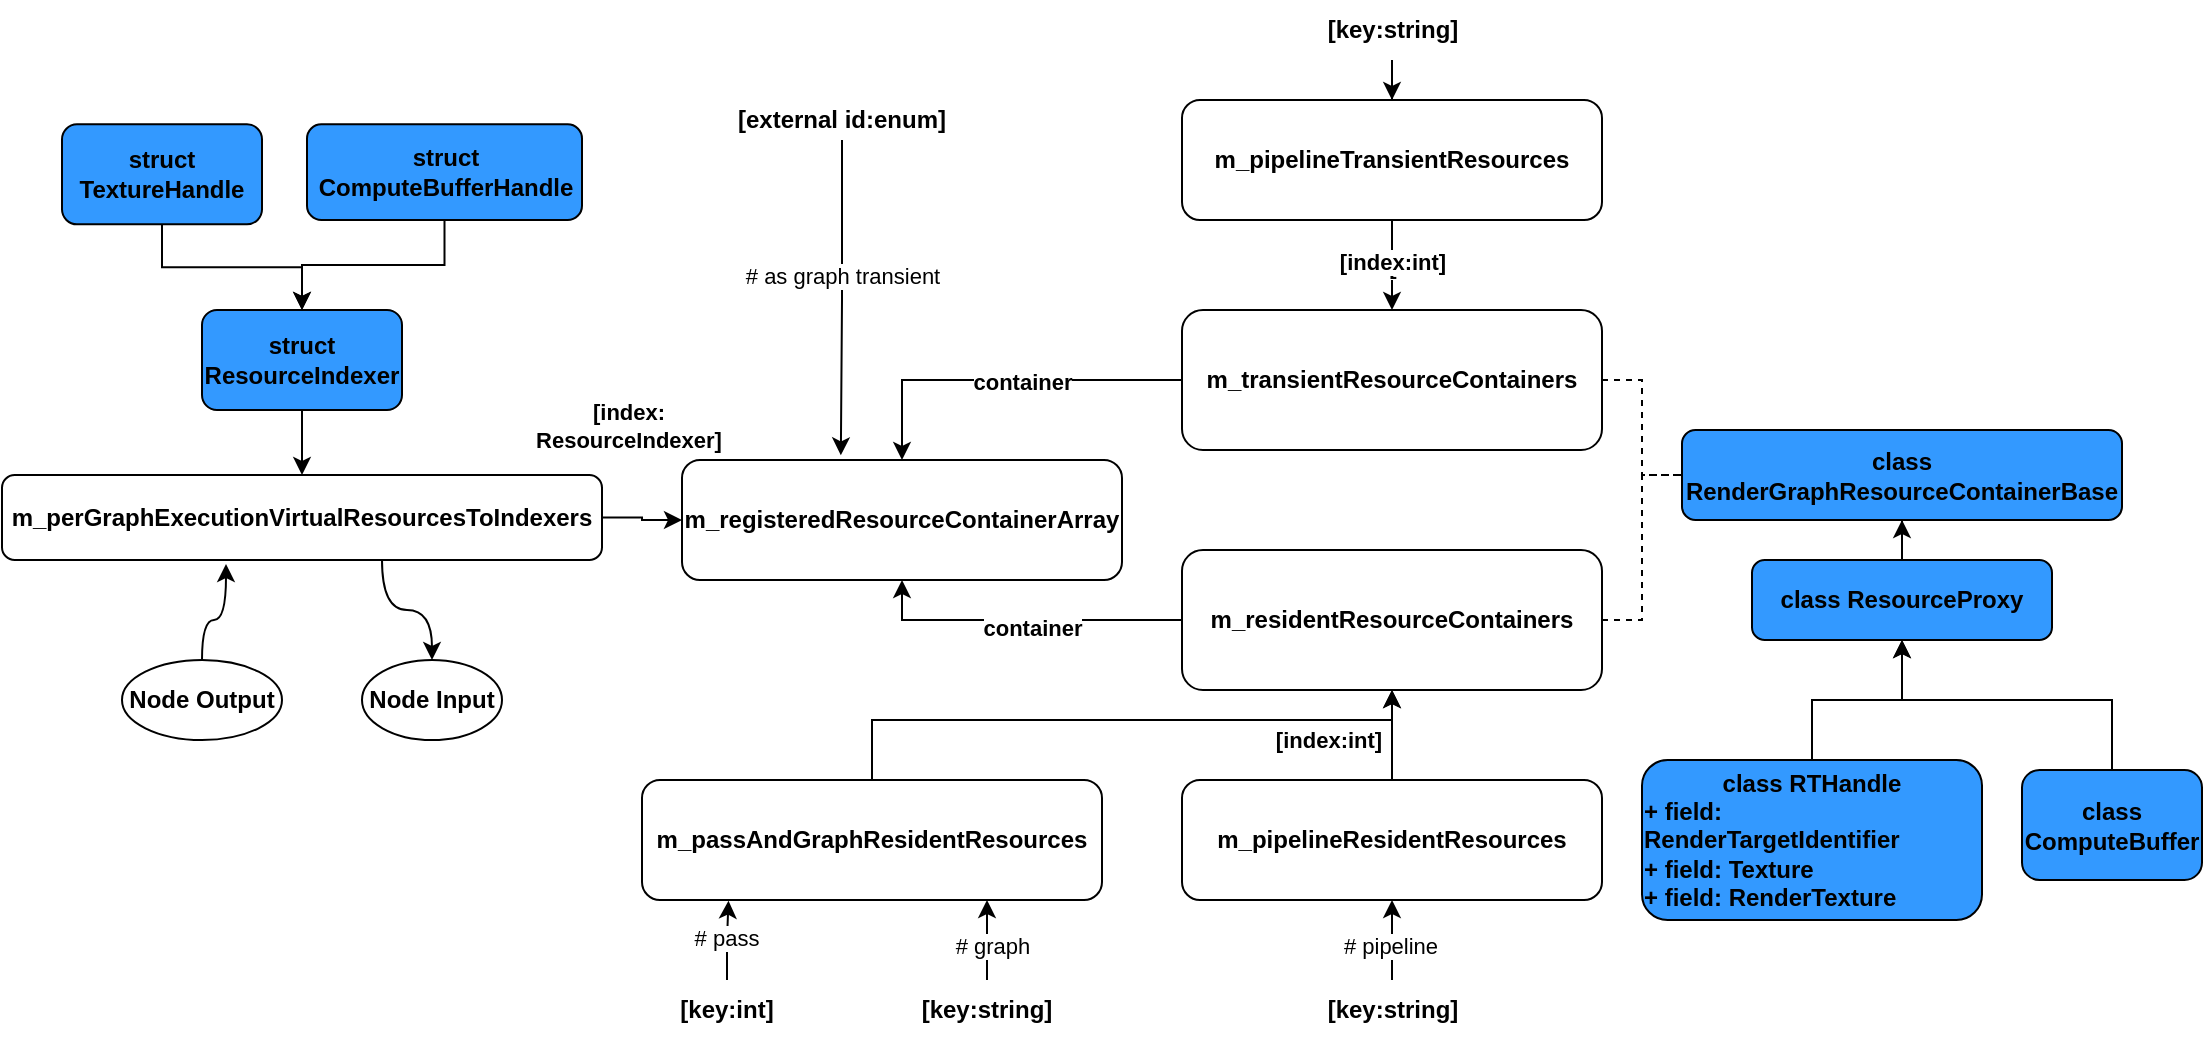 <mxfile version="24.8.3">
  <diagram name="第 1 页" id="qXyWtnpy06NKacPrnchH">
    <mxGraphModel dx="1588" dy="493" grid="1" gridSize="10" guides="1" tooltips="1" connect="1" arrows="1" fold="1" page="0" pageScale="1" pageWidth="827" pageHeight="1169" math="0" shadow="0">
      <root>
        <mxCell id="0" />
        <mxCell id="1" parent="0" />
        <mxCell id="BufYAGHe7bM5gr6QDqCF-9" value="[" style="edgeStyle=orthogonalEdgeStyle;rounded=0;orthogonalLoop=1;jettySize=auto;html=1;entryX=0.5;entryY=0;entryDx=0;entryDy=0;fontStyle=1" parent="1" source="BufYAGHe7bM5gr6QDqCF-1" target="BufYAGHe7bM5gr6QDqCF-3" edge="1">
          <mxGeometry relative="1" as="geometry" />
        </mxCell>
        <mxCell id="BufYAGHe7bM5gr6QDqCF-15" value="[index:int]" style="edgeLabel;html=1;align=center;verticalAlign=middle;resizable=0;points=[];fontStyle=1" parent="BufYAGHe7bM5gr6QDqCF-9" vertex="1" connectable="0">
          <mxGeometry x="-0.088" relative="1" as="geometry">
            <mxPoint as="offset" />
          </mxGeometry>
        </mxCell>
        <mxCell id="BufYAGHe7bM5gr6QDqCF-1" value="m_pipelineTransientResources" style="rounded=1;whiteSpace=wrap;html=1;fontStyle=1" parent="1" vertex="1">
          <mxGeometry x="260" y="170" width="210" height="60" as="geometry" />
        </mxCell>
        <mxCell id="BufYAGHe7bM5gr6QDqCF-10" style="edgeStyle=orthogonalEdgeStyle;rounded=0;orthogonalLoop=1;jettySize=auto;html=1;fontStyle=1" parent="1" source="BufYAGHe7bM5gr6QDqCF-2" target="BufYAGHe7bM5gr6QDqCF-4" edge="1">
          <mxGeometry relative="1" as="geometry" />
        </mxCell>
        <mxCell id="BufYAGHe7bM5gr6QDqCF-16" value="[index:int]" style="edgeLabel;html=1;align=center;verticalAlign=middle;resizable=0;points=[];fontStyle=1" parent="BufYAGHe7bM5gr6QDqCF-10" vertex="1" connectable="0">
          <mxGeometry x="-0.032" y="-1" relative="1" as="geometry">
            <mxPoint x="-33" y="2" as="offset" />
          </mxGeometry>
        </mxCell>
        <mxCell id="BufYAGHe7bM5gr6QDqCF-2" value="m_pipelineResidentResources" style="rounded=1;whiteSpace=wrap;html=1;fontStyle=1" parent="1" vertex="1">
          <mxGeometry x="260" y="510" width="210" height="60" as="geometry" />
        </mxCell>
        <mxCell id="BufYAGHe7bM5gr6QDqCF-7" style="edgeStyle=orthogonalEdgeStyle;rounded=0;orthogonalLoop=1;jettySize=auto;html=1;entryX=0.5;entryY=0;entryDx=0;entryDy=0;fontStyle=1" parent="1" source="BufYAGHe7bM5gr6QDqCF-3" target="BufYAGHe7bM5gr6QDqCF-5" edge="1">
          <mxGeometry relative="1" as="geometry" />
        </mxCell>
        <mxCell id="BufYAGHe7bM5gr6QDqCF-17" value="container" style="edgeLabel;html=1;align=center;verticalAlign=middle;resizable=0;points=[];fontStyle=1" parent="BufYAGHe7bM5gr6QDqCF-7" vertex="1" connectable="0">
          <mxGeometry x="-0.113" y="1" relative="1" as="geometry">
            <mxPoint as="offset" />
          </mxGeometry>
        </mxCell>
        <mxCell id="BufYAGHe7bM5gr6QDqCF-23" style="edgeStyle=orthogonalEdgeStyle;rounded=0;orthogonalLoop=1;jettySize=auto;html=1;strokeColor=default;dashed=1;endArrow=none;endFill=0;entryX=0;entryY=0.5;entryDx=0;entryDy=0;fontStyle=1" parent="1" source="BufYAGHe7bM5gr6QDqCF-3" target="BufYAGHe7bM5gr6QDqCF-24" edge="1">
          <mxGeometry relative="1" as="geometry">
            <mxPoint x="580" y="310" as="targetPoint" />
          </mxGeometry>
        </mxCell>
        <mxCell id="BufYAGHe7bM5gr6QDqCF-3" value="m_transientResourceContainers" style="rounded=1;whiteSpace=wrap;html=1;fontStyle=1" parent="1" vertex="1">
          <mxGeometry x="260" y="275" width="210" height="70" as="geometry" />
        </mxCell>
        <mxCell id="BufYAGHe7bM5gr6QDqCF-8" style="edgeStyle=orthogonalEdgeStyle;rounded=0;orthogonalLoop=1;jettySize=auto;html=1;entryX=0.5;entryY=1;entryDx=0;entryDy=0;fontStyle=1" parent="1" source="BufYAGHe7bM5gr6QDqCF-4" target="BufYAGHe7bM5gr6QDqCF-5" edge="1">
          <mxGeometry relative="1" as="geometry" />
        </mxCell>
        <mxCell id="BufYAGHe7bM5gr6QDqCF-18" value="container" style="edgeLabel;html=1;align=center;verticalAlign=middle;resizable=0;points=[];fontStyle=1" parent="BufYAGHe7bM5gr6QDqCF-8" vertex="1" connectable="0">
          <mxGeometry x="-0.064" y="4" relative="1" as="geometry">
            <mxPoint as="offset" />
          </mxGeometry>
        </mxCell>
        <mxCell id="BufYAGHe7bM5gr6QDqCF-25" style="edgeStyle=orthogonalEdgeStyle;rounded=0;orthogonalLoop=1;jettySize=auto;html=1;entryX=0;entryY=0.5;entryDx=0;entryDy=0;endArrow=none;endFill=0;dashed=1;fontStyle=1" parent="1" source="BufYAGHe7bM5gr6QDqCF-4" target="BufYAGHe7bM5gr6QDqCF-24" edge="1">
          <mxGeometry relative="1" as="geometry" />
        </mxCell>
        <mxCell id="BufYAGHe7bM5gr6QDqCF-4" value="m_residentResourceContainers" style="rounded=1;whiteSpace=wrap;html=1;fontStyle=1" parent="1" vertex="1">
          <mxGeometry x="260" y="395" width="210" height="70" as="geometry" />
        </mxCell>
        <mxCell id="BufYAGHe7bM5gr6QDqCF-5" value="m_registeredResourceContainerArray" style="rounded=1;whiteSpace=wrap;html=1;fontStyle=1" parent="1" vertex="1">
          <mxGeometry x="10" y="350" width="220" height="60" as="geometry" />
        </mxCell>
        <mxCell id="BufYAGHe7bM5gr6QDqCF-12" style="edgeStyle=orthogonalEdgeStyle;rounded=0;orthogonalLoop=1;jettySize=auto;html=1;fontStyle=1" parent="1" source="BufYAGHe7bM5gr6QDqCF-11" target="BufYAGHe7bM5gr6QDqCF-1" edge="1">
          <mxGeometry relative="1" as="geometry" />
        </mxCell>
        <mxCell id="BufYAGHe7bM5gr6QDqCF-11" value="[key:string]" style="text;html=1;align=center;verticalAlign=middle;whiteSpace=wrap;rounded=0;fontStyle=1" parent="1" vertex="1">
          <mxGeometry x="332.5" y="120" width="65" height="30" as="geometry" />
        </mxCell>
        <mxCell id="BufYAGHe7bM5gr6QDqCF-14" style="edgeStyle=orthogonalEdgeStyle;rounded=0;orthogonalLoop=1;jettySize=auto;html=1;fontStyle=1" parent="1" source="BufYAGHe7bM5gr6QDqCF-13" target="BufYAGHe7bM5gr6QDqCF-2" edge="1">
          <mxGeometry relative="1" as="geometry" />
        </mxCell>
        <mxCell id="-g4H8ULdePtvUiD-AYci-40" value="# pipeline" style="edgeLabel;html=1;align=center;verticalAlign=middle;resizable=0;points=[];" vertex="1" connectable="0" parent="BufYAGHe7bM5gr6QDqCF-14">
          <mxGeometry x="-0.153" y="1" relative="1" as="geometry">
            <mxPoint as="offset" />
          </mxGeometry>
        </mxCell>
        <mxCell id="BufYAGHe7bM5gr6QDqCF-13" value="[key:string]" style="text;html=1;align=center;verticalAlign=middle;whiteSpace=wrap;rounded=0;fontStyle=1" parent="1" vertex="1">
          <mxGeometry x="332.5" y="610" width="65" height="30" as="geometry" />
        </mxCell>
        <mxCell id="BufYAGHe7bM5gr6QDqCF-24" value="class RenderGraphResourceContainerBase" style="rounded=1;whiteSpace=wrap;html=1;fontStyle=1;fillColor=#3399FF;" parent="1" vertex="1">
          <mxGeometry x="510" y="335" width="220" height="45" as="geometry" />
        </mxCell>
        <mxCell id="BufYAGHe7bM5gr6QDqCF-31" value="" style="edgeStyle=orthogonalEdgeStyle;rounded=0;orthogonalLoop=1;jettySize=auto;html=1;fontStyle=1" parent="1" source="BufYAGHe7bM5gr6QDqCF-26" target="BufYAGHe7bM5gr6QDqCF-24" edge="1">
          <mxGeometry relative="1" as="geometry" />
        </mxCell>
        <mxCell id="BufYAGHe7bM5gr6QDqCF-26" value="class Resource&lt;span style=&quot;background-color: initial;&quot;&gt;Proxy&lt;/span&gt;" style="rounded=1;whiteSpace=wrap;html=1;arcSize=16;fontStyle=1;fillColor=#3399FF;" parent="1" vertex="1">
          <mxGeometry x="545" y="400" width="150" height="40" as="geometry" />
        </mxCell>
        <mxCell id="BufYAGHe7bM5gr6QDqCF-46" style="edgeStyle=orthogonalEdgeStyle;rounded=0;orthogonalLoop=1;jettySize=auto;html=1;entryX=0.5;entryY=1;entryDx=0;entryDy=0;fontStyle=1" parent="1" source="BufYAGHe7bM5gr6QDqCF-28" target="BufYAGHe7bM5gr6QDqCF-26" edge="1">
          <mxGeometry relative="1" as="geometry">
            <Array as="points">
              <mxPoint x="725" y="470" />
              <mxPoint x="620" y="470" />
            </Array>
          </mxGeometry>
        </mxCell>
        <mxCell id="BufYAGHe7bM5gr6QDqCF-28" value="class&lt;div&gt;ComputeBuffer&lt;/div&gt;" style="rounded=1;whiteSpace=wrap;html=1;arcSize=16;fontStyle=1;fillColor=#3399FF;" parent="1" vertex="1">
          <mxGeometry x="680" y="505" width="90" height="55" as="geometry" />
        </mxCell>
        <mxCell id="BufYAGHe7bM5gr6QDqCF-49" style="edgeStyle=orthogonalEdgeStyle;rounded=0;orthogonalLoop=1;jettySize=auto;html=1;entryX=0.5;entryY=1;entryDx=0;entryDy=0;fontStyle=1" parent="1" source="BufYAGHe7bM5gr6QDqCF-48" target="BufYAGHe7bM5gr6QDqCF-26" edge="1">
          <mxGeometry relative="1" as="geometry" />
        </mxCell>
        <mxCell id="BufYAGHe7bM5gr6QDqCF-48" value="&lt;div&gt;class&amp;nbsp;&lt;span style=&quot;background-color: initial;&quot;&gt;RTHandle&lt;/span&gt;&lt;/div&gt;&lt;span style=&quot;&quot;&gt;&lt;div style=&quot;text-align: left;&quot;&gt;&lt;span style=&quot;background-color: initial;&quot;&gt;+ field: RenderTargetIdentifier&lt;/span&gt;&lt;/div&gt;&lt;/span&gt;&lt;div style=&quot;text-align: left;&quot;&gt;&lt;span style=&quot;&quot;&gt;+ field: Texture&lt;/span&gt;&lt;span style=&quot;text-align: left;&quot;&gt;&lt;br&gt;&lt;/span&gt;&lt;/div&gt;&lt;div style=&quot;text-align: left;&quot;&gt;&lt;span style=&quot;&quot;&gt;+ field: RenderTexture&lt;/span&gt;&lt;span style=&quot;text-align: left;&quot;&gt;&lt;br&gt;&lt;/span&gt;&lt;/div&gt;" style="rounded=1;whiteSpace=wrap;html=1;arcSize=16;fontStyle=1;fillColor=#3399FF;" parent="1" vertex="1">
          <mxGeometry x="490" y="500" width="170" height="80" as="geometry" />
        </mxCell>
        <mxCell id="-g4H8ULdePtvUiD-AYci-14" value="" style="edgeStyle=orthogonalEdgeStyle;rounded=0;orthogonalLoop=1;jettySize=auto;html=1;fontStyle=1" edge="1" parent="1" source="BufYAGHe7bM5gr6QDqCF-50" target="-g4H8ULdePtvUiD-AYci-1">
          <mxGeometry relative="1" as="geometry" />
        </mxCell>
        <mxCell id="BufYAGHe7bM5gr6QDqCF-50" value="struct ResourceIndexer" style="rounded=1;whiteSpace=wrap;html=1;fontStyle=1;fillColor=#3399FF;" parent="1" vertex="1">
          <mxGeometry x="-230" y="275" width="100" height="50" as="geometry" />
        </mxCell>
        <mxCell id="BufYAGHe7bM5gr6QDqCF-54" style="edgeStyle=orthogonalEdgeStyle;rounded=0;orthogonalLoop=1;jettySize=auto;html=1;entryX=0.5;entryY=0;entryDx=0;entryDy=0;fontStyle=1" parent="1" source="BufYAGHe7bM5gr6QDqCF-52" target="BufYAGHe7bM5gr6QDqCF-50" edge="1">
          <mxGeometry relative="1" as="geometry" />
        </mxCell>
        <mxCell id="BufYAGHe7bM5gr6QDqCF-52" value="struct&lt;div&gt;TextureHandle&lt;/div&gt;" style="rounded=1;whiteSpace=wrap;html=1;fontStyle=1;fillColor=#3399FF;" parent="1" vertex="1">
          <mxGeometry x="-300" y="182.18" width="100" height="50" as="geometry" />
        </mxCell>
        <mxCell id="BufYAGHe7bM5gr6QDqCF-55" style="edgeStyle=orthogonalEdgeStyle;rounded=0;orthogonalLoop=1;jettySize=auto;html=1;entryX=0.5;entryY=0;entryDx=0;entryDy=0;fontStyle=1" parent="1" source="BufYAGHe7bM5gr6QDqCF-53" target="BufYAGHe7bM5gr6QDqCF-50" edge="1">
          <mxGeometry relative="1" as="geometry" />
        </mxCell>
        <mxCell id="BufYAGHe7bM5gr6QDqCF-53" value="struct&lt;div&gt;ComputeBufferHandle&lt;/div&gt;" style="rounded=1;whiteSpace=wrap;html=1;fontStyle=1;fillColor=#3399FF;" parent="1" vertex="1">
          <mxGeometry x="-177.5" y="182.18" width="137.5" height="47.82" as="geometry" />
        </mxCell>
        <mxCell id="-g4H8ULdePtvUiD-AYci-12" style="edgeStyle=orthogonalEdgeStyle;rounded=0;orthogonalLoop=1;jettySize=auto;html=1;fontStyle=1" edge="1" parent="1" source="-g4H8ULdePtvUiD-AYci-1" target="BufYAGHe7bM5gr6QDqCF-5">
          <mxGeometry relative="1" as="geometry" />
        </mxCell>
        <mxCell id="-g4H8ULdePtvUiD-AYci-21" style="edgeStyle=orthogonalEdgeStyle;rounded=0;orthogonalLoop=1;jettySize=auto;html=1;entryX=0.5;entryY=0;entryDx=0;entryDy=0;curved=1;" edge="1" parent="1" source="-g4H8ULdePtvUiD-AYci-1" target="-g4H8ULdePtvUiD-AYci-15">
          <mxGeometry relative="1" as="geometry">
            <Array as="points">
              <mxPoint x="-140" y="425" />
              <mxPoint x="-115" y="425" />
            </Array>
          </mxGeometry>
        </mxCell>
        <mxCell id="-g4H8ULdePtvUiD-AYci-1" value="m_perGraphExecutionVirtualResourcesToIndexers" style="rounded=1;whiteSpace=wrap;html=1;fontStyle=1" vertex="1" parent="1">
          <mxGeometry x="-330" y="357.5" width="300" height="42.5" as="geometry" />
        </mxCell>
        <mxCell id="-g4H8ULdePtvUiD-AYci-10" value="[index:&lt;div&gt;ResourceIndexer]&lt;/div&gt;" style="edgeLabel;html=1;align=center;verticalAlign=middle;resizable=0;points=[];fontStyle=1" vertex="1" connectable="0" parent="1">
          <mxGeometry x="-10.003" y="275.002" as="geometry">
            <mxPoint x="-7" y="58" as="offset" />
          </mxGeometry>
        </mxCell>
        <mxCell id="-g4H8ULdePtvUiD-AYci-15" value="Node Input" style="ellipse;whiteSpace=wrap;html=1;fontStyle=1" vertex="1" parent="1">
          <mxGeometry x="-150" y="450" width="70" height="40" as="geometry" />
        </mxCell>
        <mxCell id="-g4H8ULdePtvUiD-AYci-16" value="Node Output" style="ellipse;whiteSpace=wrap;html=1;fontStyle=1" vertex="1" parent="1">
          <mxGeometry x="-270" y="450" width="80" height="40" as="geometry" />
        </mxCell>
        <mxCell id="-g4H8ULdePtvUiD-AYci-23" style="edgeStyle=orthogonalEdgeStyle;rounded=0;orthogonalLoop=1;jettySize=auto;html=1;curved=1;" edge="1" parent="1" source="-g4H8ULdePtvUiD-AYci-16">
          <mxGeometry relative="1" as="geometry">
            <mxPoint x="-218" y="402" as="targetPoint" />
            <Array as="points">
              <mxPoint x="-230" y="430" />
              <mxPoint x="-218" y="430" />
            </Array>
          </mxGeometry>
        </mxCell>
        <mxCell id="-g4H8ULdePtvUiD-AYci-24" value="[external id:enum]" style="text;html=1;align=center;verticalAlign=middle;whiteSpace=wrap;rounded=0;fontStyle=1" vertex="1" parent="1">
          <mxGeometry x="30" y="170" width="120" height="20" as="geometry" />
        </mxCell>
        <mxCell id="-g4H8ULdePtvUiD-AYci-26" style="edgeStyle=orthogonalEdgeStyle;rounded=0;orthogonalLoop=1;jettySize=auto;html=1;entryX=0.361;entryY=-0.039;entryDx=0;entryDy=0;entryPerimeter=0;" edge="1" parent="1" source="-g4H8ULdePtvUiD-AYci-24" target="BufYAGHe7bM5gr6QDqCF-5">
          <mxGeometry relative="1" as="geometry" />
        </mxCell>
        <mxCell id="-g4H8ULdePtvUiD-AYci-27" value="# as graph transient" style="edgeLabel;html=1;align=center;verticalAlign=middle;resizable=0;points=[];" vertex="1" connectable="0" parent="-g4H8ULdePtvUiD-AYci-26">
          <mxGeometry x="-0.141" relative="1" as="geometry">
            <mxPoint as="offset" />
          </mxGeometry>
        </mxCell>
        <mxCell id="-g4H8ULdePtvUiD-AYci-30" style="edgeStyle=orthogonalEdgeStyle;rounded=0;orthogonalLoop=1;jettySize=auto;html=1;entryX=0.5;entryY=1;entryDx=0;entryDy=0;" edge="1" parent="1" source="-g4H8ULdePtvUiD-AYci-28" target="BufYAGHe7bM5gr6QDqCF-4">
          <mxGeometry relative="1" as="geometry">
            <Array as="points">
              <mxPoint x="105" y="480" />
              <mxPoint x="365" y="480" />
            </Array>
          </mxGeometry>
        </mxCell>
        <mxCell id="-g4H8ULdePtvUiD-AYci-28" value="&lt;b&gt;m_passAndGraphResidentResources&lt;/b&gt;" style="rounded=1;whiteSpace=wrap;html=1;" vertex="1" parent="1">
          <mxGeometry x="-10" y="510" width="230" height="60" as="geometry" />
        </mxCell>
        <mxCell id="-g4H8ULdePtvUiD-AYci-33" style="edgeStyle=orthogonalEdgeStyle;rounded=0;orthogonalLoop=1;jettySize=auto;html=1;entryX=0.75;entryY=1;entryDx=0;entryDy=0;" edge="1" parent="1" source="-g4H8ULdePtvUiD-AYci-31" target="-g4H8ULdePtvUiD-AYci-28">
          <mxGeometry relative="1" as="geometry" />
        </mxCell>
        <mxCell id="-g4H8ULdePtvUiD-AYci-37" value="&lt;div style=&quot;text-align: start;&quot;&gt;&lt;font face=&quot;monospace&quot; color=&quot;rgba(0, 0, 0, 0)&quot;&gt;&lt;span style=&quot;font-size: 0px;&quot;&gt;# graph&amp;nbsp;&lt;/span&gt;&lt;/font&gt;&lt;/div&gt;" style="edgeLabel;html=1;align=center;verticalAlign=middle;resizable=0;points=[];" vertex="1" connectable="0" parent="-g4H8ULdePtvUiD-AYci-33">
          <mxGeometry x="-0.12" y="-1" relative="1" as="geometry">
            <mxPoint as="offset" />
          </mxGeometry>
        </mxCell>
        <mxCell id="-g4H8ULdePtvUiD-AYci-38" value="# graph" style="edgeLabel;html=1;align=center;verticalAlign=middle;resizable=0;points=[];" vertex="1" connectable="0" parent="-g4H8ULdePtvUiD-AYci-33">
          <mxGeometry x="-0.153" y="-2" relative="1" as="geometry">
            <mxPoint as="offset" />
          </mxGeometry>
        </mxCell>
        <mxCell id="-g4H8ULdePtvUiD-AYci-31" value="[key:string]" style="text;html=1;align=center;verticalAlign=middle;whiteSpace=wrap;rounded=0;fontStyle=1" vertex="1" parent="1">
          <mxGeometry x="130" y="610" width="65" height="30" as="geometry" />
        </mxCell>
        <mxCell id="-g4H8ULdePtvUiD-AYci-32" value="[key:int]" style="text;html=1;align=center;verticalAlign=middle;whiteSpace=wrap;rounded=0;fontStyle=1" vertex="1" parent="1">
          <mxGeometry y="610" width="65" height="30" as="geometry" />
        </mxCell>
        <mxCell id="-g4H8ULdePtvUiD-AYci-34" style="edgeStyle=orthogonalEdgeStyle;rounded=0;orthogonalLoop=1;jettySize=auto;html=1;entryX=0.188;entryY=1.006;entryDx=0;entryDy=0;entryPerimeter=0;" edge="1" parent="1" source="-g4H8ULdePtvUiD-AYci-32" target="-g4H8ULdePtvUiD-AYci-28">
          <mxGeometry relative="1" as="geometry" />
        </mxCell>
        <mxCell id="-g4H8ULdePtvUiD-AYci-35" value="# pass" style="edgeLabel;html=1;align=center;verticalAlign=middle;resizable=0;points=[];" vertex="1" connectable="0" parent="-g4H8ULdePtvUiD-AYci-34">
          <mxGeometry x="-0.006" y="2" relative="1" as="geometry">
            <mxPoint x="-1" y="1" as="offset" />
          </mxGeometry>
        </mxCell>
      </root>
    </mxGraphModel>
  </diagram>
</mxfile>
